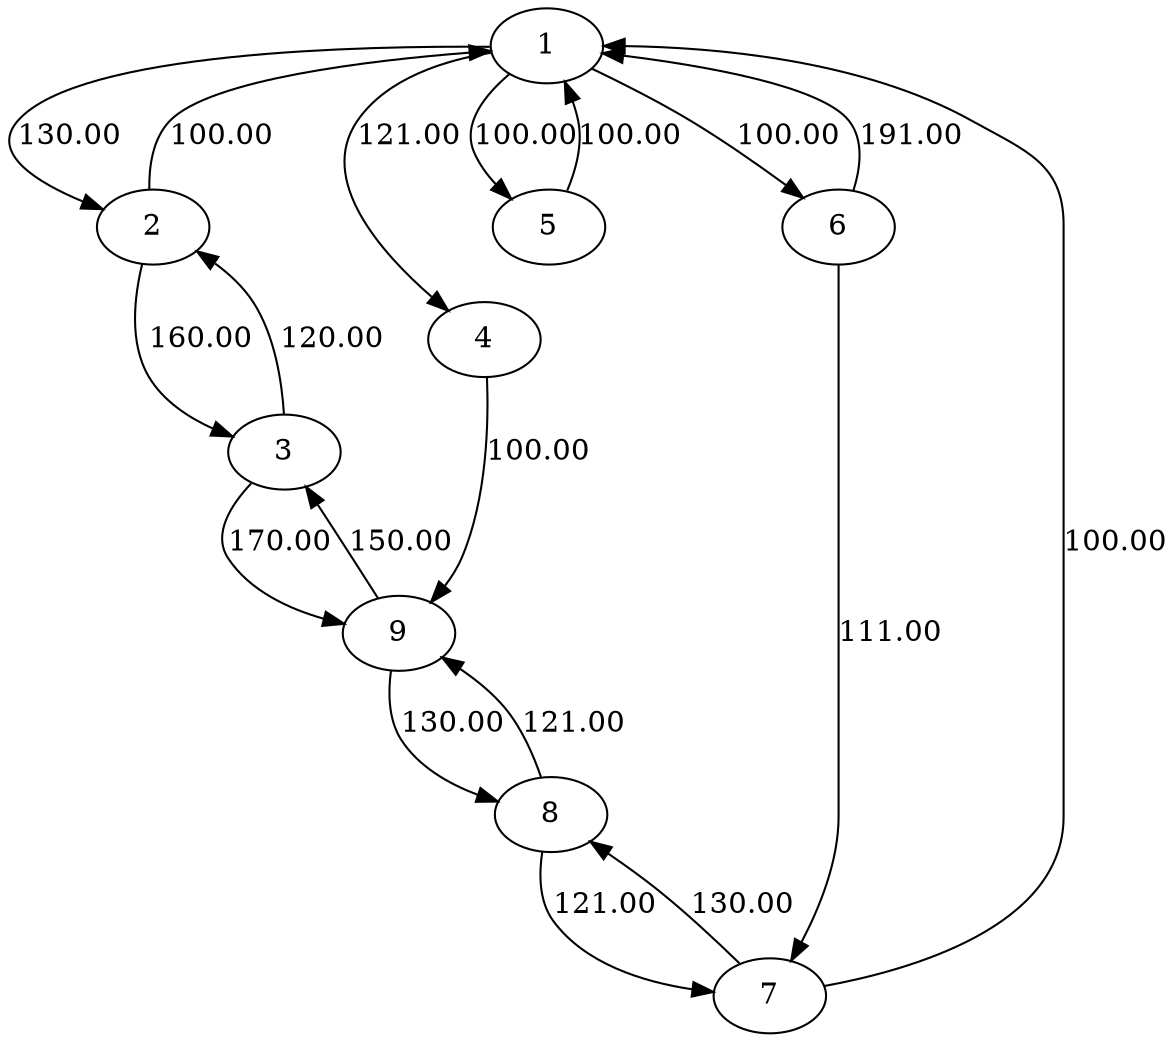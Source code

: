 digraph G {
  1 -> 2 [label="130.00"];
  2 -> 3 [label="160.00"];
  3 -> 2 [label="120.00"];
  3 -> 9 [label="170.00"];
  9 -> 3 [label="150.00"];
  9 -> 8 [label="130.00"];
  8 -> 9 [label="121.00"];
  8 -> 7 [label="121.00"];
  7 -> 1 [label="100.00"];
  7 -> 8 [label="130.00"];
  2 -> 1 [label="100.00"];
  1 -> 4 [label="121.00"];
  4 -> 9 [label="100.00"];
  1 -> 5 [label="100.00"];
  5 -> 1 [label="100.00"];
  1 -> 6 [label="100.00"];
  6 -> 7 [label="111.00"];
  6 -> 1 [label="191.00"];
}
